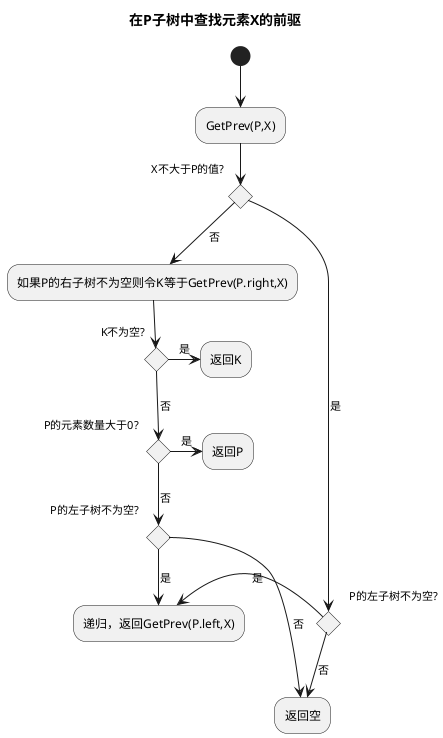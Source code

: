 @startuml
title 在P子树中查找元素X的前驱

(*) --> "GetPrev(P,X)"

if "X不大于P的值?" then
    -l->[是] if "P的左子树不为空?" then
        -l->[是] "递归，返回GetPrev(P.left,X)"
    else
        -->[否] "返回空"
    endif
else
    -d->[否] "如果P的右子树不为空则令K等于GetPrev(P.right,X)"
    if "K不为空?" then
        -r->[是] "返回K"
    else
        -->[否] if "P的元素数量大于0?" then
            -r->[是] "返回P“
        else
            -->[否] if "P的左子树不为空?" then
                -->[是] "递归，返回GetPrev(P.left,X)"
            else
                -->[否] "返回空"
            endif
        endif
    endif
endif

@enduml
    



